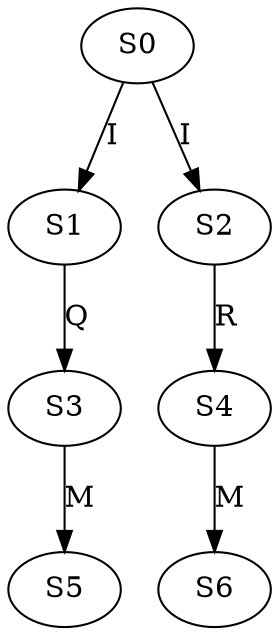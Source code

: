 strict digraph  {
	S0 -> S1 [ label = I ];
	S0 -> S2 [ label = I ];
	S1 -> S3 [ label = Q ];
	S2 -> S4 [ label = R ];
	S3 -> S5 [ label = M ];
	S4 -> S6 [ label = M ];
}

